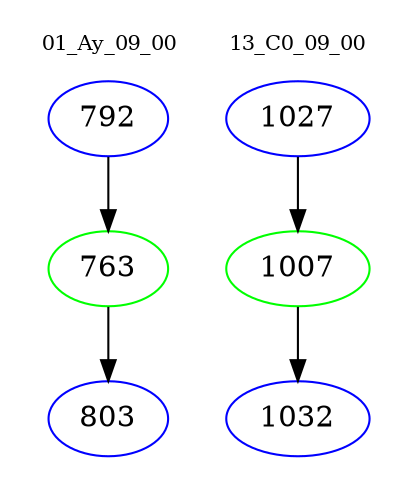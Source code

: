 digraph{
subgraph cluster_0 {
color = white
label = "01_Ay_09_00";
fontsize=10;
T0_792 [label="792", color="blue"]
T0_792 -> T0_763 [color="black"]
T0_763 [label="763", color="green"]
T0_763 -> T0_803 [color="black"]
T0_803 [label="803", color="blue"]
}
subgraph cluster_1 {
color = white
label = "13_C0_09_00";
fontsize=10;
T1_1027 [label="1027", color="blue"]
T1_1027 -> T1_1007 [color="black"]
T1_1007 [label="1007", color="green"]
T1_1007 -> T1_1032 [color="black"]
T1_1032 [label="1032", color="blue"]
}
}
